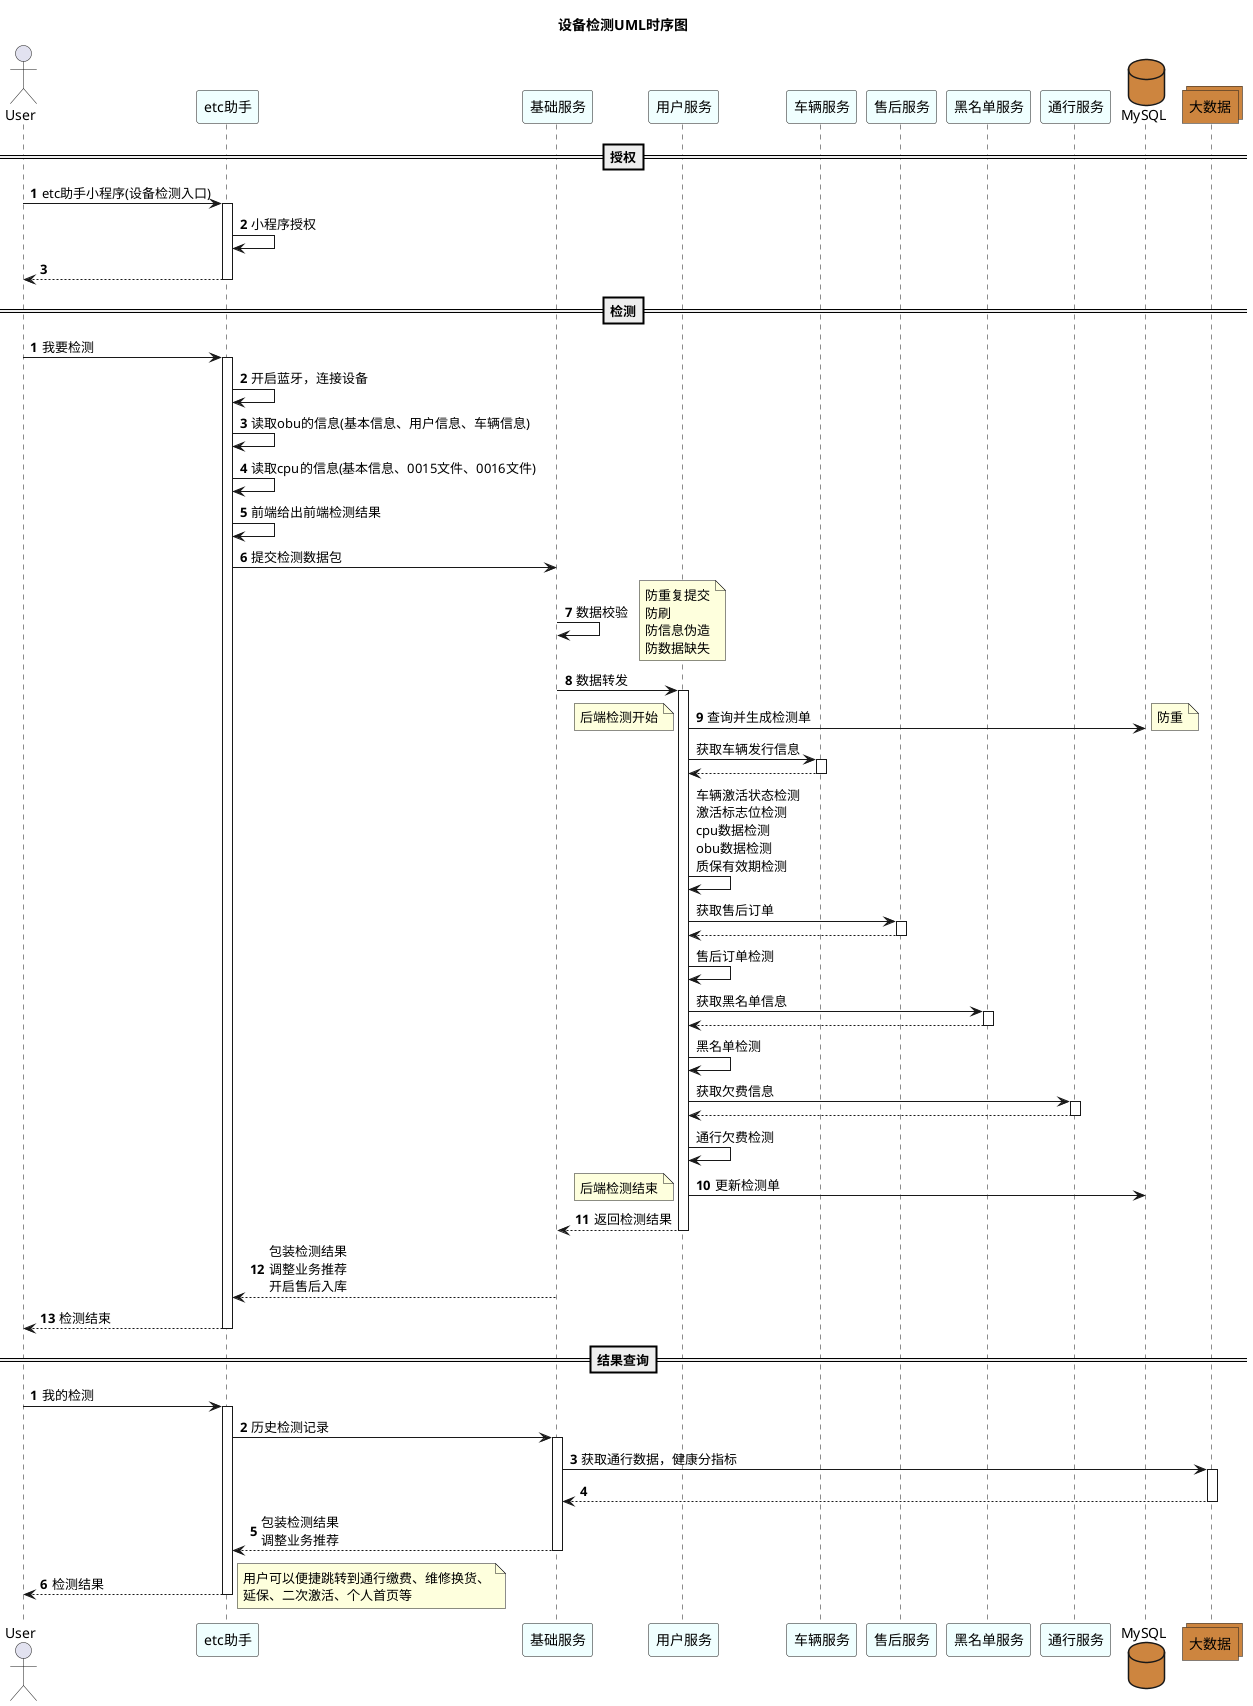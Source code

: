 'https://plantuml.com/sequence-diagram

@startuml
title 设备检测UML时序图
actor User as user
participant "etc助手" as app #Azure
participant "基础服务" as baseServer #Azure
participant "用户服务" as userServer #Azure
participant "车辆服务" as vehicleServer #Azure
participant "售后服务" as afterSaleServer #Azure
participant "黑名单服务" as blackListServer #Azure
participant "通行服务" as tollServer #Azure
database "MySQL" as mysql #Peru
collections "大数据" as bigDataServer #Peru
==授权==
autonumber
user-> app:etc助手小程序(设备检测入口)
activate app
app-> app:小程序授权
app--> user
deactivate app
==检测==
autonumber
user-> app:我要检测
activate app
app-> app:开启蓝牙，连接设备
app-> app:读取obu的信息(基本信息、用户信息、车辆信息)
app-> app:读取cpu的信息(基本信息、0015文件、0016文件)
app-> app:前端给出前端检测结果
app-> baseServer:提交检测数据包
baseServer-> baseServer:数据校验
note right
防重复提交
防刷
防信息伪造
防数据缺失
end note
baseServer-> userServer:数据转发
activate userServer
userServer-> mysql:查询并生成检测单
note right
防重
end note
note left
后端检测开始
end note
autonumber stop
userServer-> vehicleServer:获取车辆发行信息
activate vehicleServer
return
userServer-> userServer:车辆激活状态检测\n激活标志位检测\ncpu数据检测\nobu数据检测\n质保有效期检测
userServer-> afterSaleServer:获取售后订单
activate afterSaleServer
return
userServer-> userServer:售后订单检测
userServer-> blackListServer:获取黑名单信息
activate blackListServer
return
userServer-> userServer:黑名单检测
userServer-> tollServer:获取欠费信息
activate tollServer
return
userServer-> userServer:通行欠费检测
autonumber resume
userServer-> mysql:更新检测单
note left
后端检测结束
end note
userServer--> baseServer:返回检测结果
deactivate userServer
baseServer--> app:包装检测结果\n调整业务推荐\n开启售后入库
app--> user:检测结束
deactivate app
deactivate userServer
==结果查询==
autonumber
user-> app:我的检测
activate app
app-> baseServer:历史检测记录
activate baseServer
baseServer->bigDataServer:获取通行数据，健康分指标
activate bigDataServer
return
baseServer--> app:包装检测结果\n调整业务推荐
deactivate baseServer
app--> user:检测结果
note right
用户可以便捷跳转到通行缴费、维修换货、
延保、二次激活、个人首页等
end note
deactivate app
@enduml